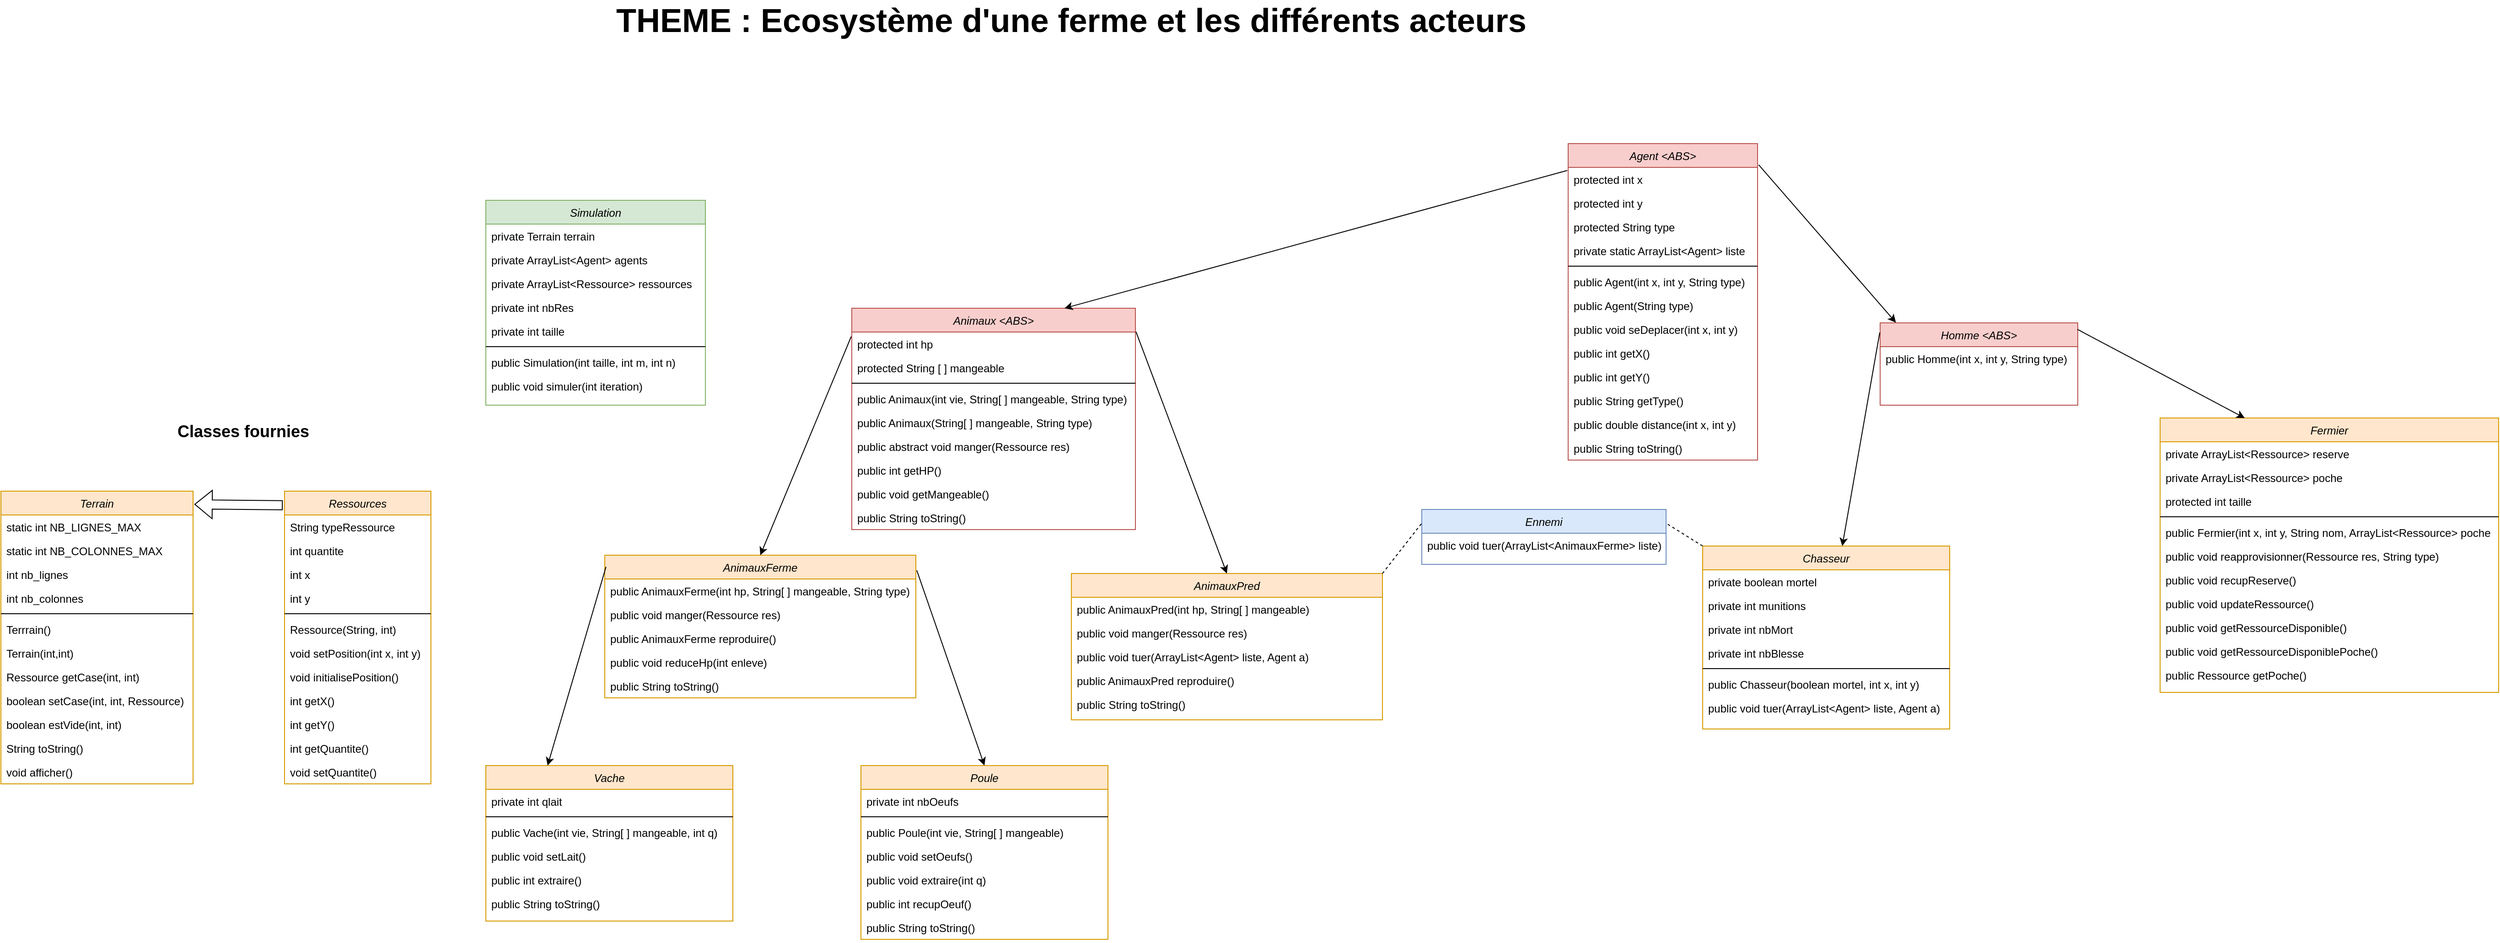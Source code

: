 <mxfile version="20.6.0" type="device"><diagram id="C5RBs43oDa-KdzZeNtuy" name="Page-1"><mxGraphModel dx="3552" dy="1443" grid="1" gridSize="10" guides="1" tooltips="1" connect="1" arrows="1" fold="1" page="1" pageScale="1" pageWidth="827" pageHeight="1169" math="0" shadow="0"><root><mxCell id="WIyWlLk6GJQsqaUBKTNV-0"/><mxCell id="WIyWlLk6GJQsqaUBKTNV-1" parent="WIyWlLk6GJQsqaUBKTNV-0"/><mxCell id="eMtjLZSOuIc6TP-jdK8l-0" value="&lt;b&gt;&lt;font style=&quot;font-size: 36px;&quot;&gt;THEME : Ecosystème d'une ferme et les différents acteurs&lt;/font&gt;&lt;/b&gt;" style="text;html=1;strokeColor=none;fillColor=none;align=center;verticalAlign=middle;whiteSpace=wrap;rounded=0;" parent="WIyWlLk6GJQsqaUBKTNV-1" vertex="1"><mxGeometry x="310" y="100" width="1020" height="30" as="geometry"/></mxCell><mxCell id="eMtjLZSOuIc6TP-jdK8l-4" value="Homme &lt;ABS&gt;" style="swimlane;fontStyle=2;align=center;verticalAlign=top;childLayout=stackLayout;horizontal=1;startSize=26;horizontalStack=0;resizeParent=1;resizeLast=0;collapsible=1;marginBottom=0;rounded=0;shadow=0;strokeWidth=1;fillColor=#f8cecc;strokeColor=#b85450;" parent="WIyWlLk6GJQsqaUBKTNV-1" vertex="1"><mxGeometry x="1704" y="446" width="216" height="90" as="geometry"><mxRectangle x="230" y="140" width="160" height="26" as="alternateBounds"/></mxGeometry></mxCell><mxCell id="eMtjLZSOuIc6TP-jdK8l-67" value="public Homme(int x, int y, String type)" style="text;align=left;verticalAlign=top;spacingLeft=4;spacingRight=4;overflow=hidden;rotatable=0;points=[[0,0.5],[1,0.5]];portConstraint=eastwest;" parent="eMtjLZSOuIc6TP-jdK8l-4" vertex="1"><mxGeometry y="26" width="216" height="26" as="geometry"/></mxCell><mxCell id="eMtjLZSOuIc6TP-jdK8l-7" value="Agent &lt;ABS&gt;" style="swimlane;fontStyle=2;align=center;verticalAlign=top;childLayout=stackLayout;horizontal=1;startSize=26;horizontalStack=0;resizeParent=1;resizeLast=0;collapsible=1;marginBottom=0;rounded=0;shadow=0;strokeWidth=1;fillColor=#f8cecc;strokeColor=#b85450;" parent="WIyWlLk6GJQsqaUBKTNV-1" vertex="1"><mxGeometry x="1363" y="250" width="207" height="346" as="geometry"><mxRectangle x="230" y="140" width="160" height="26" as="alternateBounds"/></mxGeometry></mxCell><mxCell id="eMtjLZSOuIc6TP-jdK8l-8" value="protected int x" style="text;align=left;verticalAlign=top;spacingLeft=4;spacingRight=4;overflow=hidden;rotatable=0;points=[[0,0.5],[1,0.5]];portConstraint=eastwest;rounded=0;shadow=0;html=0;" parent="eMtjLZSOuIc6TP-jdK8l-7" vertex="1"><mxGeometry y="26" width="207" height="26" as="geometry"/></mxCell><mxCell id="eMtjLZSOuIc6TP-jdK8l-9" value="protected int y" style="text;align=left;verticalAlign=top;spacingLeft=4;spacingRight=4;overflow=hidden;rotatable=0;points=[[0,0.5],[1,0.5]];portConstraint=eastwest;rounded=0;shadow=0;html=0;" parent="eMtjLZSOuIc6TP-jdK8l-7" vertex="1"><mxGeometry y="52" width="207" height="26" as="geometry"/></mxCell><mxCell id="eMtjLZSOuIc6TP-jdK8l-59" value="protected String type" style="text;align=left;verticalAlign=top;spacingLeft=4;spacingRight=4;overflow=hidden;rotatable=0;points=[[0,0.5],[1,0.5]];portConstraint=eastwest;rounded=0;shadow=0;html=0;" parent="eMtjLZSOuIc6TP-jdK8l-7" vertex="1"><mxGeometry y="78" width="207" height="26" as="geometry"/></mxCell><mxCell id="eMtjLZSOuIc6TP-jdK8l-60" value="private static ArrayList&lt;Agent&gt; liste" style="text;align=left;verticalAlign=top;spacingLeft=4;spacingRight=4;overflow=hidden;rotatable=0;points=[[0,0.5],[1,0.5]];portConstraint=eastwest;rounded=0;shadow=0;html=0;" parent="eMtjLZSOuIc6TP-jdK8l-7" vertex="1"><mxGeometry y="104" width="207" height="26" as="geometry"/></mxCell><mxCell id="eMtjLZSOuIc6TP-jdK8l-10" value="" style="line;html=1;strokeWidth=1;align=left;verticalAlign=middle;spacingTop=-1;spacingLeft=3;spacingRight=3;rotatable=0;labelPosition=right;points=[];portConstraint=eastwest;" parent="eMtjLZSOuIc6TP-jdK8l-7" vertex="1"><mxGeometry y="130" width="207" height="8" as="geometry"/></mxCell><mxCell id="eMtjLZSOuIc6TP-jdK8l-61" value="public Agent(int x, int y, String type)" style="text;align=left;verticalAlign=top;spacingLeft=4;spacingRight=4;overflow=hidden;rotatable=0;points=[[0,0.5],[1,0.5]];portConstraint=eastwest;" parent="eMtjLZSOuIc6TP-jdK8l-7" vertex="1"><mxGeometry y="138" width="207" height="26" as="geometry"/></mxCell><mxCell id="eMtjLZSOuIc6TP-jdK8l-62" value="public Agent(String type)" style="text;align=left;verticalAlign=top;spacingLeft=4;spacingRight=4;overflow=hidden;rotatable=0;points=[[0,0.5],[1,0.5]];portConstraint=eastwest;" parent="eMtjLZSOuIc6TP-jdK8l-7" vertex="1"><mxGeometry y="164" width="207" height="26" as="geometry"/></mxCell><mxCell id="eMtjLZSOuIc6TP-jdK8l-63" value="public void seDeplacer(int x, int y)" style="text;align=left;verticalAlign=top;spacingLeft=4;spacingRight=4;overflow=hidden;rotatable=0;points=[[0,0.5],[1,0.5]];portConstraint=eastwest;" parent="eMtjLZSOuIc6TP-jdK8l-7" vertex="1"><mxGeometry y="190" width="207" height="26" as="geometry"/></mxCell><mxCell id="eMtjLZSOuIc6TP-jdK8l-11" value="public int getX()" style="text;align=left;verticalAlign=top;spacingLeft=4;spacingRight=4;overflow=hidden;rotatable=0;points=[[0,0.5],[1,0.5]];portConstraint=eastwest;" parent="eMtjLZSOuIc6TP-jdK8l-7" vertex="1"><mxGeometry y="216" width="207" height="26" as="geometry"/></mxCell><mxCell id="eMtjLZSOuIc6TP-jdK8l-64" value="public int getY()" style="text;align=left;verticalAlign=top;spacingLeft=4;spacingRight=4;overflow=hidden;rotatable=0;points=[[0,0.5],[1,0.5]];portConstraint=eastwest;" parent="eMtjLZSOuIc6TP-jdK8l-7" vertex="1"><mxGeometry y="242" width="207" height="26" as="geometry"/></mxCell><mxCell id="eMtjLZSOuIc6TP-jdK8l-66" value="public String getType()" style="text;align=left;verticalAlign=top;spacingLeft=4;spacingRight=4;overflow=hidden;rotatable=0;points=[[0,0.5],[1,0.5]];portConstraint=eastwest;" parent="eMtjLZSOuIc6TP-jdK8l-7" vertex="1"><mxGeometry y="268" width="207" height="26" as="geometry"/></mxCell><mxCell id="eMtjLZSOuIc6TP-jdK8l-12" value="public double distance(int x, int y)" style="text;align=left;verticalAlign=top;spacingLeft=4;spacingRight=4;overflow=hidden;rotatable=0;points=[[0,0.5],[1,0.5]];portConstraint=eastwest;" parent="eMtjLZSOuIc6TP-jdK8l-7" vertex="1"><mxGeometry y="294" width="207" height="26" as="geometry"/></mxCell><mxCell id="eMtjLZSOuIc6TP-jdK8l-65" value="public String toString()" style="text;align=left;verticalAlign=top;spacingLeft=4;spacingRight=4;overflow=hidden;rotatable=0;points=[[0,0.5],[1,0.5]];portConstraint=eastwest;" parent="eMtjLZSOuIc6TP-jdK8l-7" vertex="1"><mxGeometry y="320" width="207" height="26" as="geometry"/></mxCell><mxCell id="eMtjLZSOuIc6TP-jdK8l-13" value="" style="endArrow=classic;html=1;rounded=0;entryX=0.08;entryY=-0.003;entryDx=0;entryDy=0;entryPerimeter=0;exitX=1.006;exitY=0.067;exitDx=0;exitDy=0;exitPerimeter=0;" parent="WIyWlLk6GJQsqaUBKTNV-1" source="eMtjLZSOuIc6TP-jdK8l-7" target="eMtjLZSOuIc6TP-jdK8l-4" edge="1"><mxGeometry width="50" height="50" relative="1" as="geometry"><mxPoint x="1104" y="673" as="sourcePoint"/><mxPoint x="1154" y="623" as="targetPoint"/></mxGeometry></mxCell><mxCell id="eMtjLZSOuIc6TP-jdK8l-14" value="Animaux &lt;ABS&gt;" style="swimlane;fontStyle=2;align=center;verticalAlign=top;childLayout=stackLayout;horizontal=1;startSize=26;horizontalStack=0;resizeParent=1;resizeLast=0;collapsible=1;marginBottom=0;rounded=0;shadow=0;strokeWidth=1;fillColor=#f8cecc;strokeColor=#b85450;" parent="WIyWlLk6GJQsqaUBKTNV-1" vertex="1"><mxGeometry x="580" y="430" width="310" height="242" as="geometry"><mxRectangle x="230" y="140" width="160" height="26" as="alternateBounds"/></mxGeometry></mxCell><mxCell id="eMtjLZSOuIc6TP-jdK8l-15" value="protected int hp" style="text;align=left;verticalAlign=top;spacingLeft=4;spacingRight=4;overflow=hidden;rotatable=0;points=[[0,0.5],[1,0.5]];portConstraint=eastwest;rounded=0;shadow=0;html=0;" parent="eMtjLZSOuIc6TP-jdK8l-14" vertex="1"><mxGeometry y="26" width="310" height="26" as="geometry"/></mxCell><mxCell id="eMtjLZSOuIc6TP-jdK8l-16" value="protected String [ ] mangeable" style="text;align=left;verticalAlign=top;spacingLeft=4;spacingRight=4;overflow=hidden;rotatable=0;points=[[0,0.5],[1,0.5]];portConstraint=eastwest;rounded=0;shadow=0;html=0;" parent="eMtjLZSOuIc6TP-jdK8l-14" vertex="1"><mxGeometry y="52" width="310" height="26" as="geometry"/></mxCell><mxCell id="eMtjLZSOuIc6TP-jdK8l-18" value="" style="line;html=1;strokeWidth=1;align=left;verticalAlign=middle;spacingTop=-1;spacingLeft=3;spacingRight=3;rotatable=0;labelPosition=right;points=[];portConstraint=eastwest;" parent="eMtjLZSOuIc6TP-jdK8l-14" vertex="1"><mxGeometry y="78" width="310" height="8" as="geometry"/></mxCell><mxCell id="eMtjLZSOuIc6TP-jdK8l-19" value="public Animaux(int vie, String[ ] mangeable, String type)" style="text;align=left;verticalAlign=top;spacingLeft=4;spacingRight=4;overflow=hidden;rotatable=0;points=[[0,0.5],[1,0.5]];portConstraint=eastwest;" parent="eMtjLZSOuIc6TP-jdK8l-14" vertex="1"><mxGeometry y="86" width="310" height="26" as="geometry"/></mxCell><mxCell id="eMtjLZSOuIc6TP-jdK8l-81" value="public Animaux(String[ ] mangeable, String type)" style="text;align=left;verticalAlign=top;spacingLeft=4;spacingRight=4;overflow=hidden;rotatable=0;points=[[0,0.5],[1,0.5]];portConstraint=eastwest;" parent="eMtjLZSOuIc6TP-jdK8l-14" vertex="1"><mxGeometry y="112" width="310" height="26" as="geometry"/></mxCell><mxCell id="eMtjLZSOuIc6TP-jdK8l-80" value="public abstract void manger(Ressource res)" style="text;align=left;verticalAlign=top;spacingLeft=4;spacingRight=4;overflow=hidden;rotatable=0;points=[[0,0.5],[1,0.5]];portConstraint=eastwest;" parent="eMtjLZSOuIc6TP-jdK8l-14" vertex="1"><mxGeometry y="138" width="310" height="26" as="geometry"/></mxCell><mxCell id="eMtjLZSOuIc6TP-jdK8l-83" value="public int getHP()" style="text;align=left;verticalAlign=top;spacingLeft=4;spacingRight=4;overflow=hidden;rotatable=0;points=[[0,0.5],[1,0.5]];portConstraint=eastwest;" parent="eMtjLZSOuIc6TP-jdK8l-14" vertex="1"><mxGeometry y="164" width="310" height="26" as="geometry"/></mxCell><mxCell id="eMtjLZSOuIc6TP-jdK8l-84" value="public void getMangeable()" style="text;align=left;verticalAlign=top;spacingLeft=4;spacingRight=4;overflow=hidden;rotatable=0;points=[[0,0.5],[1,0.5]];portConstraint=eastwest;" parent="eMtjLZSOuIc6TP-jdK8l-14" vertex="1"><mxGeometry y="190" width="310" height="26" as="geometry"/></mxCell><mxCell id="eMtjLZSOuIc6TP-jdK8l-82" value="public String toString()" style="text;align=left;verticalAlign=top;spacingLeft=4;spacingRight=4;overflow=hidden;rotatable=0;points=[[0,0.5],[1,0.5]];portConstraint=eastwest;" parent="eMtjLZSOuIc6TP-jdK8l-14" vertex="1"><mxGeometry y="216" width="310" height="26" as="geometry"/></mxCell><mxCell id="eMtjLZSOuIc6TP-jdK8l-20" value="" style="endArrow=classic;html=1;rounded=0;exitX=-0.005;exitY=0.085;exitDx=0;exitDy=0;exitPerimeter=0;entryX=0.75;entryY=0;entryDx=0;entryDy=0;" parent="WIyWlLk6GJQsqaUBKTNV-1" source="eMtjLZSOuIc6TP-jdK8l-7" target="eMtjLZSOuIc6TP-jdK8l-14" edge="1"><mxGeometry width="50" height="50" relative="1" as="geometry"><mxPoint x="1224" y="379.008" as="sourcePoint"/><mxPoint x="1299.815" y="483" as="targetPoint"/></mxGeometry></mxCell><mxCell id="eMtjLZSOuIc6TP-jdK8l-21" value="AnimauxPred" style="swimlane;fontStyle=2;align=center;verticalAlign=top;childLayout=stackLayout;horizontal=1;startSize=26;horizontalStack=0;resizeParent=1;resizeLast=0;collapsible=1;marginBottom=0;rounded=0;shadow=0;strokeWidth=1;fillColor=#ffe6cc;strokeColor=#d79b00;" parent="WIyWlLk6GJQsqaUBKTNV-1" vertex="1"><mxGeometry x="820" y="720" width="340" height="160" as="geometry"><mxRectangle x="230" y="140" width="160" height="26" as="alternateBounds"/></mxGeometry></mxCell><mxCell id="eMtjLZSOuIc6TP-jdK8l-89" value="public AnimauxPred(int hp, String[ ] mangeable)" style="text;align=left;verticalAlign=top;spacingLeft=4;spacingRight=4;overflow=hidden;rotatable=0;points=[[0,0.5],[1,0.5]];portConstraint=eastwest;" parent="eMtjLZSOuIc6TP-jdK8l-21" vertex="1"><mxGeometry y="26" width="340" height="26" as="geometry"/></mxCell><mxCell id="eMtjLZSOuIc6TP-jdK8l-90" value="public void manger(Ressource res)" style="text;align=left;verticalAlign=top;spacingLeft=4;spacingRight=4;overflow=hidden;rotatable=0;points=[[0,0.5],[1,0.5]];portConstraint=eastwest;" parent="eMtjLZSOuIc6TP-jdK8l-21" vertex="1"><mxGeometry y="52" width="340" height="26" as="geometry"/></mxCell><mxCell id="eMtjLZSOuIc6TP-jdK8l-94" value="public void tuer(ArrayList&lt;Agent&gt; liste, Agent a)" style="text;align=left;verticalAlign=top;spacingLeft=4;spacingRight=4;overflow=hidden;rotatable=0;points=[[0,0.5],[1,0.5]];portConstraint=eastwest;" parent="eMtjLZSOuIc6TP-jdK8l-21" vertex="1"><mxGeometry y="78" width="340" height="26" as="geometry"/></mxCell><mxCell id="eMtjLZSOuIc6TP-jdK8l-91" value="public AnimauxPred reproduire()" style="text;align=left;verticalAlign=top;spacingLeft=4;spacingRight=4;overflow=hidden;rotatable=0;points=[[0,0.5],[1,0.5]];portConstraint=eastwest;" parent="eMtjLZSOuIc6TP-jdK8l-21" vertex="1"><mxGeometry y="104" width="340" height="26" as="geometry"/></mxCell><mxCell id="eMtjLZSOuIc6TP-jdK8l-93" value="public String toString()" style="text;align=left;verticalAlign=top;spacingLeft=4;spacingRight=4;overflow=hidden;rotatable=0;points=[[0,0.5],[1,0.5]];portConstraint=eastwest;" parent="eMtjLZSOuIc6TP-jdK8l-21" vertex="1"><mxGeometry y="130" width="340" height="26" as="geometry"/></mxCell><mxCell id="eMtjLZSOuIc6TP-jdK8l-27" value="AnimauxFerme" style="swimlane;fontStyle=2;align=center;verticalAlign=top;childLayout=stackLayout;horizontal=1;startSize=26;horizontalStack=0;resizeParent=1;resizeLast=0;collapsible=1;marginBottom=0;rounded=0;shadow=0;strokeWidth=1;fillColor=#ffe6cc;strokeColor=#d79b00;" parent="WIyWlLk6GJQsqaUBKTNV-1" vertex="1"><mxGeometry x="310" y="700" width="340" height="156" as="geometry"><mxRectangle x="230" y="140" width="160" height="26" as="alternateBounds"/></mxGeometry></mxCell><mxCell id="eMtjLZSOuIc6TP-jdK8l-32" value="public AnimauxFerme(int hp, String[ ] mangeable, String type)" style="text;align=left;verticalAlign=top;spacingLeft=4;spacingRight=4;overflow=hidden;rotatable=0;points=[[0,0.5],[1,0.5]];portConstraint=eastwest;" parent="eMtjLZSOuIc6TP-jdK8l-27" vertex="1"><mxGeometry y="26" width="340" height="26" as="geometry"/></mxCell><mxCell id="eMtjLZSOuIc6TP-jdK8l-85" value="public void manger(Ressource res)" style="text;align=left;verticalAlign=top;spacingLeft=4;spacingRight=4;overflow=hidden;rotatable=0;points=[[0,0.5],[1,0.5]];portConstraint=eastwest;" parent="eMtjLZSOuIc6TP-jdK8l-27" vertex="1"><mxGeometry y="52" width="340" height="26" as="geometry"/></mxCell><mxCell id="eMtjLZSOuIc6TP-jdK8l-86" value="public AnimauxFerme reproduire()" style="text;align=left;verticalAlign=top;spacingLeft=4;spacingRight=4;overflow=hidden;rotatable=0;points=[[0,0.5],[1,0.5]];portConstraint=eastwest;" parent="eMtjLZSOuIc6TP-jdK8l-27" vertex="1"><mxGeometry y="78" width="340" height="26" as="geometry"/></mxCell><mxCell id="eMtjLZSOuIc6TP-jdK8l-87" value="public void reduceHp(int enleve)" style="text;align=left;verticalAlign=top;spacingLeft=4;spacingRight=4;overflow=hidden;rotatable=0;points=[[0,0.5],[1,0.5]];portConstraint=eastwest;" parent="eMtjLZSOuIc6TP-jdK8l-27" vertex="1"><mxGeometry y="104" width="340" height="26" as="geometry"/></mxCell><mxCell id="eMtjLZSOuIc6TP-jdK8l-88" value="public String toString()" style="text;align=left;verticalAlign=top;spacingLeft=4;spacingRight=4;overflow=hidden;rotatable=0;points=[[0,0.5],[1,0.5]];portConstraint=eastwest;" parent="eMtjLZSOuIc6TP-jdK8l-27" vertex="1"><mxGeometry y="130" width="340" height="26" as="geometry"/></mxCell><mxCell id="eMtjLZSOuIc6TP-jdK8l-33" value="" style="endArrow=classic;html=1;rounded=0;exitX=-0.002;exitY=0.128;exitDx=0;exitDy=0;exitPerimeter=0;entryX=0.5;entryY=0;entryDx=0;entryDy=0;" parent="WIyWlLk6GJQsqaUBKTNV-1" source="eMtjLZSOuIc6TP-jdK8l-14" target="eMtjLZSOuIc6TP-jdK8l-27" edge="1"><mxGeometry width="50" height="50" relative="1" as="geometry"><mxPoint x="1064.0" y="535.998" as="sourcePoint"/><mxPoint x="931.92" y="642.99" as="targetPoint"/></mxGeometry></mxCell><mxCell id="eMtjLZSOuIc6TP-jdK8l-34" value="" style="endArrow=classic;html=1;rounded=0;exitX=1.002;exitY=0.106;exitDx=0;exitDy=0;exitPerimeter=0;entryX=0.5;entryY=0;entryDx=0;entryDy=0;" parent="WIyWlLk6GJQsqaUBKTNV-1" source="eMtjLZSOuIc6TP-jdK8l-14" target="eMtjLZSOuIc6TP-jdK8l-21" edge="1"><mxGeometry width="50" height="50" relative="1" as="geometry"><mxPoint x="1343.0" y="491.004" as="sourcePoint"/><mxPoint x="1273.32" y="683.34" as="targetPoint"/></mxGeometry></mxCell><mxCell id="eMtjLZSOuIc6TP-jdK8l-35" value="Ennemi" style="swimlane;fontStyle=2;align=center;verticalAlign=top;childLayout=stackLayout;horizontal=1;startSize=26;horizontalStack=0;resizeParent=1;resizeLast=0;collapsible=1;marginBottom=0;rounded=0;shadow=0;strokeWidth=1;fillColor=#dae8fc;strokeColor=#6c8ebf;" parent="WIyWlLk6GJQsqaUBKTNV-1" vertex="1"><mxGeometry x="1203" y="650" width="267" height="60" as="geometry"><mxRectangle x="230" y="140" width="160" height="26" as="alternateBounds"/></mxGeometry></mxCell><mxCell id="eMtjLZSOuIc6TP-jdK8l-36" value="public void tuer(ArrayList&lt;AnimauxFerme&gt; liste)" style="text;align=left;verticalAlign=top;spacingLeft=4;spacingRight=4;overflow=hidden;rotatable=0;points=[[0,0.5],[1,0.5]];portConstraint=eastwest;" parent="eMtjLZSOuIc6TP-jdK8l-35" vertex="1"><mxGeometry y="26" width="267" height="26" as="geometry"/></mxCell><mxCell id="eMtjLZSOuIc6TP-jdK8l-37" value="" style="endArrow=none;dashed=1;html=1;rounded=0;entryX=0;entryY=0.25;entryDx=0;entryDy=0;exitX=1;exitY=0;exitDx=0;exitDy=0;" parent="WIyWlLk6GJQsqaUBKTNV-1" source="eMtjLZSOuIc6TP-jdK8l-21" target="eMtjLZSOuIc6TP-jdK8l-35" edge="1"><mxGeometry width="50" height="50" relative="1" as="geometry"><mxPoint x="1264" y="246" as="sourcePoint"/><mxPoint x="1314" y="196" as="targetPoint"/></mxGeometry></mxCell><mxCell id="eMtjLZSOuIc6TP-jdK8l-38" value="Chasseur" style="swimlane;fontStyle=2;align=center;verticalAlign=top;childLayout=stackLayout;horizontal=1;startSize=26;horizontalStack=0;resizeParent=1;resizeLast=0;collapsible=1;marginBottom=0;rounded=0;shadow=0;strokeWidth=1;fillColor=#ffe6cc;strokeColor=#d79b00;" parent="WIyWlLk6GJQsqaUBKTNV-1" vertex="1"><mxGeometry x="1510" y="690" width="270" height="200" as="geometry"><mxRectangle x="230" y="140" width="160" height="26" as="alternateBounds"/></mxGeometry></mxCell><mxCell id="eMtjLZSOuIc6TP-jdK8l-39" value="private boolean mortel" style="text;align=left;verticalAlign=top;spacingLeft=4;spacingRight=4;overflow=hidden;rotatable=0;points=[[0,0.5],[1,0.5]];portConstraint=eastwest;rounded=0;shadow=0;html=0;" parent="eMtjLZSOuIc6TP-jdK8l-38" vertex="1"><mxGeometry y="26" width="270" height="26" as="geometry"/></mxCell><mxCell id="eMtjLZSOuIc6TP-jdK8l-40" value="private int munitions" style="text;align=left;verticalAlign=top;spacingLeft=4;spacingRight=4;overflow=hidden;rotatable=0;points=[[0,0.5],[1,0.5]];portConstraint=eastwest;rounded=0;shadow=0;html=0;" parent="eMtjLZSOuIc6TP-jdK8l-38" vertex="1"><mxGeometry y="52" width="270" height="26" as="geometry"/></mxCell><mxCell id="eMtjLZSOuIc6TP-jdK8l-76" value="private int nbMort" style="text;align=left;verticalAlign=top;spacingLeft=4;spacingRight=4;overflow=hidden;rotatable=0;points=[[0,0.5],[1,0.5]];portConstraint=eastwest;rounded=0;shadow=0;html=0;" parent="eMtjLZSOuIc6TP-jdK8l-38" vertex="1"><mxGeometry y="78" width="270" height="26" as="geometry"/></mxCell><mxCell id="eMtjLZSOuIc6TP-jdK8l-77" value="private int nbBlesse" style="text;align=left;verticalAlign=top;spacingLeft=4;spacingRight=4;overflow=hidden;rotatable=0;points=[[0,0.5],[1,0.5]];portConstraint=eastwest;rounded=0;shadow=0;html=0;" parent="eMtjLZSOuIc6TP-jdK8l-38" vertex="1"><mxGeometry y="104" width="270" height="26" as="geometry"/></mxCell><mxCell id="eMtjLZSOuIc6TP-jdK8l-41" value="" style="line;html=1;strokeWidth=1;align=left;verticalAlign=middle;spacingTop=-1;spacingLeft=3;spacingRight=3;rotatable=0;labelPosition=right;points=[];portConstraint=eastwest;" parent="eMtjLZSOuIc6TP-jdK8l-38" vertex="1"><mxGeometry y="130" width="270" height="8" as="geometry"/></mxCell><mxCell id="eMtjLZSOuIc6TP-jdK8l-42" value="public Chasseur(boolean mortel, int x, int y)" style="text;align=left;verticalAlign=top;spacingLeft=4;spacingRight=4;overflow=hidden;rotatable=0;points=[[0,0.5],[1,0.5]];portConstraint=eastwest;" parent="eMtjLZSOuIc6TP-jdK8l-38" vertex="1"><mxGeometry y="138" width="270" height="26" as="geometry"/></mxCell><mxCell id="eMtjLZSOuIc6TP-jdK8l-79" value="public void tuer(ArrayList&lt;Agent&gt; liste, Agent a)" style="text;align=left;verticalAlign=top;spacingLeft=4;spacingRight=4;overflow=hidden;rotatable=0;points=[[0,0.5],[1,0.5]];portConstraint=eastwest;" parent="eMtjLZSOuIc6TP-jdK8l-38" vertex="1"><mxGeometry y="164" width="270" height="26" as="geometry"/></mxCell><mxCell id="eMtjLZSOuIc6TP-jdK8l-44" value="Fermier" style="swimlane;fontStyle=2;align=center;verticalAlign=top;childLayout=stackLayout;horizontal=1;startSize=26;horizontalStack=0;resizeParent=1;resizeLast=0;collapsible=1;marginBottom=0;rounded=0;shadow=0;strokeWidth=1;fillColor=#ffe6cc;strokeColor=#d79b00;" parent="WIyWlLk6GJQsqaUBKTNV-1" vertex="1"><mxGeometry x="2010" y="550" width="370" height="300" as="geometry"><mxRectangle x="230" y="140" width="160" height="26" as="alternateBounds"/></mxGeometry></mxCell><mxCell id="eMtjLZSOuIc6TP-jdK8l-45" value="private ArrayList&lt;Ressource&gt; reserve" style="text;align=left;verticalAlign=top;spacingLeft=4;spacingRight=4;overflow=hidden;rotatable=0;points=[[0,0.5],[1,0.5]];portConstraint=eastwest;rounded=0;shadow=0;html=0;" parent="eMtjLZSOuIc6TP-jdK8l-44" vertex="1"><mxGeometry y="26" width="370" height="26" as="geometry"/></mxCell><mxCell id="eMtjLZSOuIc6TP-jdK8l-46" value="private ArrayList&lt;Ressource&gt; poche" style="text;align=left;verticalAlign=top;spacingLeft=4;spacingRight=4;overflow=hidden;rotatable=0;points=[[0,0.5],[1,0.5]];portConstraint=eastwest;rounded=0;shadow=0;html=0;" parent="eMtjLZSOuIc6TP-jdK8l-44" vertex="1"><mxGeometry y="52" width="370" height="26" as="geometry"/></mxCell><mxCell id="eMtjLZSOuIc6TP-jdK8l-68" value="protected int taille" style="text;align=left;verticalAlign=top;spacingLeft=4;spacingRight=4;overflow=hidden;rotatable=0;points=[[0,0.5],[1,0.5]];portConstraint=eastwest;rounded=0;shadow=0;html=0;" parent="eMtjLZSOuIc6TP-jdK8l-44" vertex="1"><mxGeometry y="78" width="370" height="26" as="geometry"/></mxCell><mxCell id="eMtjLZSOuIc6TP-jdK8l-47" value="" style="line;html=1;strokeWidth=1;align=left;verticalAlign=middle;spacingTop=-1;spacingLeft=3;spacingRight=3;rotatable=0;labelPosition=right;points=[];portConstraint=eastwest;" parent="eMtjLZSOuIc6TP-jdK8l-44" vertex="1"><mxGeometry y="104" width="370" height="8" as="geometry"/></mxCell><mxCell id="eMtjLZSOuIc6TP-jdK8l-69" value="public Fermier(int x, int y, String nom, ArrayList&lt;Ressource&gt; poche" style="text;align=left;verticalAlign=top;spacingLeft=4;spacingRight=4;overflow=hidden;rotatable=0;points=[[0,0.5],[1,0.5]];portConstraint=eastwest;" parent="eMtjLZSOuIc6TP-jdK8l-44" vertex="1"><mxGeometry y="112" width="370" height="26" as="geometry"/></mxCell><mxCell id="eMtjLZSOuIc6TP-jdK8l-70" value="public void reapprovisionner(Ressource res, String type)" style="text;align=left;verticalAlign=top;spacingLeft=4;spacingRight=4;overflow=hidden;rotatable=0;points=[[0,0.5],[1,0.5]];portConstraint=eastwest;" parent="eMtjLZSOuIc6TP-jdK8l-44" vertex="1"><mxGeometry y="138" width="370" height="26" as="geometry"/></mxCell><mxCell id="eMtjLZSOuIc6TP-jdK8l-71" value="public void recupReserve()" style="text;align=left;verticalAlign=top;spacingLeft=4;spacingRight=4;overflow=hidden;rotatable=0;points=[[0,0.5],[1,0.5]];portConstraint=eastwest;" parent="eMtjLZSOuIc6TP-jdK8l-44" vertex="1"><mxGeometry y="164" width="370" height="26" as="geometry"/></mxCell><mxCell id="eMtjLZSOuIc6TP-jdK8l-72" value="public void updateRessource()" style="text;align=left;verticalAlign=top;spacingLeft=4;spacingRight=4;overflow=hidden;rotatable=0;points=[[0,0.5],[1,0.5]];portConstraint=eastwest;" parent="eMtjLZSOuIc6TP-jdK8l-44" vertex="1"><mxGeometry y="190" width="370" height="26" as="geometry"/></mxCell><mxCell id="eMtjLZSOuIc6TP-jdK8l-73" value="public void getRessourceDisponible()" style="text;align=left;verticalAlign=top;spacingLeft=4;spacingRight=4;overflow=hidden;rotatable=0;points=[[0,0.5],[1,0.5]];portConstraint=eastwest;" parent="eMtjLZSOuIc6TP-jdK8l-44" vertex="1"><mxGeometry y="216" width="370" height="26" as="geometry"/></mxCell><mxCell id="eMtjLZSOuIc6TP-jdK8l-74" value="public void getRessourceDisponiblePoche()" style="text;align=left;verticalAlign=top;spacingLeft=4;spacingRight=4;overflow=hidden;rotatable=0;points=[[0,0.5],[1,0.5]];portConstraint=eastwest;" parent="eMtjLZSOuIc6TP-jdK8l-44" vertex="1"><mxGeometry y="242" width="370" height="26" as="geometry"/></mxCell><mxCell id="eMtjLZSOuIc6TP-jdK8l-75" value="public Ressource getPoche()" style="text;align=left;verticalAlign=top;spacingLeft=4;spacingRight=4;overflow=hidden;rotatable=0;points=[[0,0.5],[1,0.5]];portConstraint=eastwest;" parent="eMtjLZSOuIc6TP-jdK8l-44" vertex="1"><mxGeometry y="268" width="370" height="26" as="geometry"/></mxCell><mxCell id="eMtjLZSOuIc6TP-jdK8l-49" value="" style="endArrow=none;dashed=1;html=1;rounded=0;entryX=1;entryY=0.25;entryDx=0;entryDy=0;exitX=0;exitY=0;exitDx=0;exitDy=0;" parent="WIyWlLk6GJQsqaUBKTNV-1" source="eMtjLZSOuIc6TP-jdK8l-38" target="eMtjLZSOuIc6TP-jdK8l-35" edge="1"><mxGeometry width="50" height="50" relative="1" as="geometry"><mxPoint x="1384" y="696" as="sourcePoint"/><mxPoint x="1424" y="646" as="targetPoint"/></mxGeometry></mxCell><mxCell id="eMtjLZSOuIc6TP-jdK8l-50" value="" style="endArrow=classic;html=1;rounded=0;exitX=0.998;exitY=0.079;exitDx=0;exitDy=0;exitPerimeter=0;entryX=0.25;entryY=0;entryDx=0;entryDy=0;" parent="WIyWlLk6GJQsqaUBKTNV-1" source="eMtjLZSOuIc6TP-jdK8l-4" target="eMtjLZSOuIc6TP-jdK8l-44" edge="1"><mxGeometry width="50" height="50" relative="1" as="geometry"><mxPoint x="1864" y="506.038" as="sourcePoint"/><mxPoint x="2155" y="640" as="targetPoint"/></mxGeometry></mxCell><mxCell id="eMtjLZSOuIc6TP-jdK8l-51" value="" style="endArrow=classic;html=1;rounded=0;exitX=-0.002;exitY=0.117;exitDx=0;exitDy=0;exitPerimeter=0;" parent="WIyWlLk6GJQsqaUBKTNV-1" source="eMtjLZSOuIc6TP-jdK8l-4" target="eMtjLZSOuIc6TP-jdK8l-38" edge="1"><mxGeometry width="50" height="50" relative="1" as="geometry"><mxPoint x="1584.0" y="453.902" as="sourcePoint"/><mxPoint x="1681.6" y="636.1" as="targetPoint"/></mxGeometry></mxCell><mxCell id="eMtjLZSOuIc6TP-jdK8l-95" value="Simulation" style="swimlane;fontStyle=2;align=center;verticalAlign=top;childLayout=stackLayout;horizontal=1;startSize=26;horizontalStack=0;resizeParent=1;resizeLast=0;collapsible=1;marginBottom=0;rounded=0;shadow=0;strokeWidth=1;fillColor=#d5e8d4;strokeColor=#82b366;" parent="WIyWlLk6GJQsqaUBKTNV-1" vertex="1"><mxGeometry x="180" y="312" width="240" height="224" as="geometry"><mxRectangle x="230" y="140" width="160" height="26" as="alternateBounds"/></mxGeometry></mxCell><mxCell id="eMtjLZSOuIc6TP-jdK8l-96" value="private Terrain terrain" style="text;align=left;verticalAlign=top;spacingLeft=4;spacingRight=4;overflow=hidden;rotatable=0;points=[[0,0.5],[1,0.5]];portConstraint=eastwest;rounded=0;shadow=0;html=0;" parent="eMtjLZSOuIc6TP-jdK8l-95" vertex="1"><mxGeometry y="26" width="240" height="26" as="geometry"/></mxCell><mxCell id="eMtjLZSOuIc6TP-jdK8l-97" value="private ArrayList&lt;Agent&gt; agents" style="text;align=left;verticalAlign=top;spacingLeft=4;spacingRight=4;overflow=hidden;rotatable=0;points=[[0,0.5],[1,0.5]];portConstraint=eastwest;rounded=0;shadow=0;html=0;" parent="eMtjLZSOuIc6TP-jdK8l-95" vertex="1"><mxGeometry y="52" width="240" height="26" as="geometry"/></mxCell><mxCell id="eMtjLZSOuIc6TP-jdK8l-105" value="private ArrayList&lt;Ressource&gt; ressources" style="text;align=left;verticalAlign=top;spacingLeft=4;spacingRight=4;overflow=hidden;rotatable=0;points=[[0,0.5],[1,0.5]];portConstraint=eastwest;rounded=0;shadow=0;html=0;" parent="eMtjLZSOuIc6TP-jdK8l-95" vertex="1"><mxGeometry y="78" width="240" height="26" as="geometry"/></mxCell><mxCell id="eMtjLZSOuIc6TP-jdK8l-106" value="private int nbRes" style="text;align=left;verticalAlign=top;spacingLeft=4;spacingRight=4;overflow=hidden;rotatable=0;points=[[0,0.5],[1,0.5]];portConstraint=eastwest;rounded=0;shadow=0;html=0;" parent="eMtjLZSOuIc6TP-jdK8l-95" vertex="1"><mxGeometry y="104" width="240" height="26" as="geometry"/></mxCell><mxCell id="eMtjLZSOuIc6TP-jdK8l-107" value="private int taille" style="text;align=left;verticalAlign=top;spacingLeft=4;spacingRight=4;overflow=hidden;rotatable=0;points=[[0,0.5],[1,0.5]];portConstraint=eastwest;rounded=0;shadow=0;html=0;" parent="eMtjLZSOuIc6TP-jdK8l-95" vertex="1"><mxGeometry y="130" width="240" height="26" as="geometry"/></mxCell><mxCell id="eMtjLZSOuIc6TP-jdK8l-98" value="" style="line;html=1;strokeWidth=1;align=left;verticalAlign=middle;spacingTop=-1;spacingLeft=3;spacingRight=3;rotatable=0;labelPosition=right;points=[];portConstraint=eastwest;" parent="eMtjLZSOuIc6TP-jdK8l-95" vertex="1"><mxGeometry y="156" width="240" height="8" as="geometry"/></mxCell><mxCell id="eMtjLZSOuIc6TP-jdK8l-99" value="public Simulation(int taille, int m, int n)" style="text;align=left;verticalAlign=top;spacingLeft=4;spacingRight=4;overflow=hidden;rotatable=0;points=[[0,0.5],[1,0.5]];portConstraint=eastwest;" parent="eMtjLZSOuIc6TP-jdK8l-95" vertex="1"><mxGeometry y="164" width="240" height="26" as="geometry"/></mxCell><mxCell id="eMtjLZSOuIc6TP-jdK8l-104" value="public void simuler(int iteration)" style="text;align=left;verticalAlign=top;spacingLeft=4;spacingRight=4;overflow=hidden;rotatable=0;points=[[0,0.5],[1,0.5]];portConstraint=eastwest;" parent="eMtjLZSOuIc6TP-jdK8l-95" vertex="1"><mxGeometry y="190" width="240" height="26" as="geometry"/></mxCell><mxCell id="eMtjLZSOuIc6TP-jdK8l-108" value="Terrain" style="swimlane;fontStyle=2;align=center;verticalAlign=top;childLayout=stackLayout;horizontal=1;startSize=26;horizontalStack=0;resizeParent=1;resizeLast=0;collapsible=1;marginBottom=0;rounded=0;shadow=0;strokeWidth=1;fillColor=#ffe6cc;strokeColor=#d79b00;" parent="WIyWlLk6GJQsqaUBKTNV-1" vertex="1"><mxGeometry x="-350" y="630" width="210" height="320" as="geometry"><mxRectangle x="230" y="140" width="160" height="26" as="alternateBounds"/></mxGeometry></mxCell><mxCell id="eMtjLZSOuIc6TP-jdK8l-109" value="static int NB_LIGNES_MAX" style="text;align=left;verticalAlign=top;spacingLeft=4;spacingRight=4;overflow=hidden;rotatable=0;points=[[0,0.5],[1,0.5]];portConstraint=eastwest;rounded=0;shadow=0;html=0;" parent="eMtjLZSOuIc6TP-jdK8l-108" vertex="1"><mxGeometry y="26" width="210" height="26" as="geometry"/></mxCell><mxCell id="eMtjLZSOuIc6TP-jdK8l-110" value="static int NB_COLONNES_MAX" style="text;align=left;verticalAlign=top;spacingLeft=4;spacingRight=4;overflow=hidden;rotatable=0;points=[[0,0.5],[1,0.5]];portConstraint=eastwest;rounded=0;shadow=0;html=0;" parent="eMtjLZSOuIc6TP-jdK8l-108" vertex="1"><mxGeometry y="52" width="210" height="26" as="geometry"/></mxCell><mxCell id="eMtjLZSOuIc6TP-jdK8l-111" value="int nb_lignes" style="text;align=left;verticalAlign=top;spacingLeft=4;spacingRight=4;overflow=hidden;rotatable=0;points=[[0,0.5],[1,0.5]];portConstraint=eastwest;rounded=0;shadow=0;html=0;" parent="eMtjLZSOuIc6TP-jdK8l-108" vertex="1"><mxGeometry y="78" width="210" height="26" as="geometry"/></mxCell><mxCell id="eMtjLZSOuIc6TP-jdK8l-112" value="int nb_colonnes" style="text;align=left;verticalAlign=top;spacingLeft=4;spacingRight=4;overflow=hidden;rotatable=0;points=[[0,0.5],[1,0.5]];portConstraint=eastwest;rounded=0;shadow=0;html=0;" parent="eMtjLZSOuIc6TP-jdK8l-108" vertex="1"><mxGeometry y="104" width="210" height="26" as="geometry"/></mxCell><mxCell id="eMtjLZSOuIc6TP-jdK8l-113" value="" style="line;html=1;strokeWidth=1;align=left;verticalAlign=middle;spacingTop=-1;spacingLeft=3;spacingRight=3;rotatable=0;labelPosition=right;points=[];portConstraint=eastwest;" parent="eMtjLZSOuIc6TP-jdK8l-108" vertex="1"><mxGeometry y="130" width="210" height="8" as="geometry"/></mxCell><mxCell id="eMtjLZSOuIc6TP-jdK8l-114" value="Terrrain()" style="text;align=left;verticalAlign=top;spacingLeft=4;spacingRight=4;overflow=hidden;rotatable=0;points=[[0,0.5],[1,0.5]];portConstraint=eastwest;" parent="eMtjLZSOuIc6TP-jdK8l-108" vertex="1"><mxGeometry y="138" width="210" height="26" as="geometry"/></mxCell><mxCell id="eMtjLZSOuIc6TP-jdK8l-115" value="Terrain(int,int)" style="text;align=left;verticalAlign=top;spacingLeft=4;spacingRight=4;overflow=hidden;rotatable=0;points=[[0,0.5],[1,0.5]];portConstraint=eastwest;" parent="eMtjLZSOuIc6TP-jdK8l-108" vertex="1"><mxGeometry y="164" width="210" height="26" as="geometry"/></mxCell><mxCell id="eMtjLZSOuIc6TP-jdK8l-116" value="Ressource getCase(int, int)" style="text;align=left;verticalAlign=top;spacingLeft=4;spacingRight=4;overflow=hidden;rotatable=0;points=[[0,0.5],[1,0.5]];portConstraint=eastwest;" parent="eMtjLZSOuIc6TP-jdK8l-108" vertex="1"><mxGeometry y="190" width="210" height="26" as="geometry"/></mxCell><mxCell id="eMtjLZSOuIc6TP-jdK8l-117" value="boolean setCase(int, int, Ressource)" style="text;align=left;verticalAlign=top;spacingLeft=4;spacingRight=4;overflow=hidden;rotatable=0;points=[[0,0.5],[1,0.5]];portConstraint=eastwest;" parent="eMtjLZSOuIc6TP-jdK8l-108" vertex="1"><mxGeometry y="216" width="210" height="26" as="geometry"/></mxCell><mxCell id="eMtjLZSOuIc6TP-jdK8l-118" value="boolean estVide(int, int)" style="text;align=left;verticalAlign=top;spacingLeft=4;spacingRight=4;overflow=hidden;rotatable=0;points=[[0,0.5],[1,0.5]];portConstraint=eastwest;" parent="eMtjLZSOuIc6TP-jdK8l-108" vertex="1"><mxGeometry y="242" width="210" height="26" as="geometry"/></mxCell><mxCell id="eMtjLZSOuIc6TP-jdK8l-119" value="String toString()" style="text;align=left;verticalAlign=top;spacingLeft=4;spacingRight=4;overflow=hidden;rotatable=0;points=[[0,0.5],[1,0.5]];portConstraint=eastwest;" parent="eMtjLZSOuIc6TP-jdK8l-108" vertex="1"><mxGeometry y="268" width="210" height="26" as="geometry"/></mxCell><mxCell id="eMtjLZSOuIc6TP-jdK8l-120" value="void afficher()" style="text;align=left;verticalAlign=top;spacingLeft=4;spacingRight=4;overflow=hidden;rotatable=0;points=[[0,0.5],[1,0.5]];portConstraint=eastwest;" parent="eMtjLZSOuIc6TP-jdK8l-108" vertex="1"><mxGeometry y="294" width="210" height="26" as="geometry"/></mxCell><mxCell id="eMtjLZSOuIc6TP-jdK8l-121" value="&lt;b&gt;Classes fournies&lt;/b&gt;" style="text;html=1;strokeColor=none;fillColor=none;align=center;verticalAlign=middle;whiteSpace=wrap;rounded=0;fontSize=18;" parent="WIyWlLk6GJQsqaUBKTNV-1" vertex="1"><mxGeometry x="-180" y="550" width="190" height="30" as="geometry"/></mxCell><mxCell id="eMtjLZSOuIc6TP-jdK8l-122" value="Ressources" style="swimlane;fontStyle=2;align=center;verticalAlign=top;childLayout=stackLayout;horizontal=1;startSize=26;horizontalStack=0;resizeParent=1;resizeLast=0;collapsible=1;marginBottom=0;rounded=0;shadow=0;strokeWidth=1;fillColor=#ffe6cc;strokeColor=#d79b00;" parent="WIyWlLk6GJQsqaUBKTNV-1" vertex="1"><mxGeometry x="-40" y="630" width="160" height="320" as="geometry"><mxRectangle x="230" y="140" width="160" height="26" as="alternateBounds"/></mxGeometry></mxCell><mxCell id="eMtjLZSOuIc6TP-jdK8l-123" value="String typeRessource" style="text;align=left;verticalAlign=top;spacingLeft=4;spacingRight=4;overflow=hidden;rotatable=0;points=[[0,0.5],[1,0.5]];portConstraint=eastwest;" parent="eMtjLZSOuIc6TP-jdK8l-122" vertex="1"><mxGeometry y="26" width="160" height="26" as="geometry"/></mxCell><mxCell id="eMtjLZSOuIc6TP-jdK8l-124" value="int quantite" style="text;align=left;verticalAlign=top;spacingLeft=4;spacingRight=4;overflow=hidden;rotatable=0;points=[[0,0.5],[1,0.5]];portConstraint=eastwest;" parent="eMtjLZSOuIc6TP-jdK8l-122" vertex="1"><mxGeometry y="52" width="160" height="26" as="geometry"/></mxCell><mxCell id="eMtjLZSOuIc6TP-jdK8l-125" value="int x" style="text;align=left;verticalAlign=top;spacingLeft=4;spacingRight=4;overflow=hidden;rotatable=0;points=[[0,0.5],[1,0.5]];portConstraint=eastwest;rounded=0;shadow=0;html=0;" parent="eMtjLZSOuIc6TP-jdK8l-122" vertex="1"><mxGeometry y="78" width="160" height="26" as="geometry"/></mxCell><mxCell id="eMtjLZSOuIc6TP-jdK8l-126" value="int y" style="text;align=left;verticalAlign=top;spacingLeft=4;spacingRight=4;overflow=hidden;rotatable=0;points=[[0,0.5],[1,0.5]];portConstraint=eastwest;rounded=0;shadow=0;html=0;" parent="eMtjLZSOuIc6TP-jdK8l-122" vertex="1"><mxGeometry y="104" width="160" height="26" as="geometry"/></mxCell><mxCell id="eMtjLZSOuIc6TP-jdK8l-127" value="" style="line;html=1;strokeWidth=1;align=left;verticalAlign=middle;spacingTop=-1;spacingLeft=3;spacingRight=3;rotatable=0;labelPosition=right;points=[];portConstraint=eastwest;" parent="eMtjLZSOuIc6TP-jdK8l-122" vertex="1"><mxGeometry y="130" width="160" height="8" as="geometry"/></mxCell><mxCell id="eMtjLZSOuIc6TP-jdK8l-128" value="Ressource(String, int)" style="text;align=left;verticalAlign=top;spacingLeft=4;spacingRight=4;overflow=hidden;rotatable=0;points=[[0,0.5],[1,0.5]];portConstraint=eastwest;" parent="eMtjLZSOuIc6TP-jdK8l-122" vertex="1"><mxGeometry y="138" width="160" height="26" as="geometry"/></mxCell><mxCell id="eMtjLZSOuIc6TP-jdK8l-129" value="void setPosition(int x, int y)" style="text;align=left;verticalAlign=top;spacingLeft=4;spacingRight=4;overflow=hidden;rotatable=0;points=[[0,0.5],[1,0.5]];portConstraint=eastwest;" parent="eMtjLZSOuIc6TP-jdK8l-122" vertex="1"><mxGeometry y="164" width="160" height="26" as="geometry"/></mxCell><mxCell id="eMtjLZSOuIc6TP-jdK8l-130" value="void initialisePosition()&#10;" style="text;align=left;verticalAlign=top;spacingLeft=4;spacingRight=4;overflow=hidden;rotatable=0;points=[[0,0.5],[1,0.5]];portConstraint=eastwest;" parent="eMtjLZSOuIc6TP-jdK8l-122" vertex="1"><mxGeometry y="190" width="160" height="26" as="geometry"/></mxCell><mxCell id="eMtjLZSOuIc6TP-jdK8l-131" value="int getX()" style="text;align=left;verticalAlign=top;spacingLeft=4;spacingRight=4;overflow=hidden;rotatable=0;points=[[0,0.5],[1,0.5]];portConstraint=eastwest;" parent="eMtjLZSOuIc6TP-jdK8l-122" vertex="1"><mxGeometry y="216" width="160" height="26" as="geometry"/></mxCell><mxCell id="eMtjLZSOuIc6TP-jdK8l-132" value="int getY()" style="text;align=left;verticalAlign=top;spacingLeft=4;spacingRight=4;overflow=hidden;rotatable=0;points=[[0,0.5],[1,0.5]];portConstraint=eastwest;" parent="eMtjLZSOuIc6TP-jdK8l-122" vertex="1"><mxGeometry y="242" width="160" height="26" as="geometry"/></mxCell><mxCell id="eMtjLZSOuIc6TP-jdK8l-133" value="int getQuantite()" style="text;align=left;verticalAlign=top;spacingLeft=4;spacingRight=4;overflow=hidden;rotatable=0;points=[[0,0.5],[1,0.5]];portConstraint=eastwest;" parent="eMtjLZSOuIc6TP-jdK8l-122" vertex="1"><mxGeometry y="268" width="160" height="26" as="geometry"/></mxCell><mxCell id="eMtjLZSOuIc6TP-jdK8l-134" value="void setQuantite()" style="text;align=left;verticalAlign=top;spacingLeft=4;spacingRight=4;overflow=hidden;rotatable=0;points=[[0,0.5],[1,0.5]];portConstraint=eastwest;" parent="eMtjLZSOuIc6TP-jdK8l-122" vertex="1"><mxGeometry y="294" width="160" height="26" as="geometry"/></mxCell><mxCell id="eMtjLZSOuIc6TP-jdK8l-135" value="" style="shape=flexArrow;endArrow=classic;html=1;rounded=0;fontSize=18;entryX=1.007;entryY=0.045;entryDx=0;entryDy=0;entryPerimeter=0;exitX=-0.012;exitY=0.048;exitDx=0;exitDy=0;exitPerimeter=0;" parent="WIyWlLk6GJQsqaUBKTNV-1" source="eMtjLZSOuIc6TP-jdK8l-122" target="eMtjLZSOuIc6TP-jdK8l-108" edge="1"><mxGeometry width="50" height="50" relative="1" as="geometry"><mxPoint x="200" y="690" as="sourcePoint"/><mxPoint x="250" y="640" as="targetPoint"/></mxGeometry></mxCell><mxCell id="eMtjLZSOuIc6TP-jdK8l-142" value="Poule" style="swimlane;fontStyle=2;align=center;verticalAlign=top;childLayout=stackLayout;horizontal=1;startSize=26;horizontalStack=0;resizeParent=1;resizeLast=0;collapsible=1;marginBottom=0;rounded=0;shadow=0;strokeWidth=1;fillColor=#ffe6cc;strokeColor=#d79b00;" parent="WIyWlLk6GJQsqaUBKTNV-1" vertex="1"><mxGeometry x="590" y="930" width="270" height="190" as="geometry"><mxRectangle x="230" y="140" width="160" height="26" as="alternateBounds"/></mxGeometry></mxCell><mxCell id="eMtjLZSOuIc6TP-jdK8l-143" value="private int nbOeufs" style="text;align=left;verticalAlign=top;spacingLeft=4;spacingRight=4;overflow=hidden;rotatable=0;points=[[0,0.5],[1,0.5]];portConstraint=eastwest;rounded=0;shadow=0;html=0;" parent="eMtjLZSOuIc6TP-jdK8l-142" vertex="1"><mxGeometry y="26" width="270" height="26" as="geometry"/></mxCell><mxCell id="eMtjLZSOuIc6TP-jdK8l-147" value="" style="line;html=1;strokeWidth=1;align=left;verticalAlign=middle;spacingTop=-1;spacingLeft=3;spacingRight=3;rotatable=0;labelPosition=right;points=[];portConstraint=eastwest;" parent="eMtjLZSOuIc6TP-jdK8l-142" vertex="1"><mxGeometry y="52" width="270" height="8" as="geometry"/></mxCell><mxCell id="eMtjLZSOuIc6TP-jdK8l-148" value="public Poule(int vie, String[ ] mangeable)" style="text;align=left;verticalAlign=top;spacingLeft=4;spacingRight=4;overflow=hidden;rotatable=0;points=[[0,0.5],[1,0.5]];portConstraint=eastwest;" parent="eMtjLZSOuIc6TP-jdK8l-142" vertex="1"><mxGeometry y="60" width="270" height="26" as="geometry"/></mxCell><mxCell id="eMtjLZSOuIc6TP-jdK8l-151" value="public void setOeufs()" style="text;align=left;verticalAlign=top;spacingLeft=4;spacingRight=4;overflow=hidden;rotatable=0;points=[[0,0.5],[1,0.5]];portConstraint=eastwest;" parent="eMtjLZSOuIc6TP-jdK8l-142" vertex="1"><mxGeometry y="86" width="270" height="26" as="geometry"/></mxCell><mxCell id="eMtjLZSOuIc6TP-jdK8l-152" value="public void extraire(int q)" style="text;align=left;verticalAlign=top;spacingLeft=4;spacingRight=4;overflow=hidden;rotatable=0;points=[[0,0.5],[1,0.5]];portConstraint=eastwest;" parent="eMtjLZSOuIc6TP-jdK8l-142" vertex="1"><mxGeometry y="112" width="270" height="26" as="geometry"/></mxCell><mxCell id="eMtjLZSOuIc6TP-jdK8l-153" value="public int recupOeuf()" style="text;align=left;verticalAlign=top;spacingLeft=4;spacingRight=4;overflow=hidden;rotatable=0;points=[[0,0.5],[1,0.5]];portConstraint=eastwest;" parent="eMtjLZSOuIc6TP-jdK8l-142" vertex="1"><mxGeometry y="138" width="270" height="26" as="geometry"/></mxCell><mxCell id="eMtjLZSOuIc6TP-jdK8l-149" value="public String toString()" style="text;align=left;verticalAlign=top;spacingLeft=4;spacingRight=4;overflow=hidden;rotatable=0;points=[[0,0.5],[1,0.5]];portConstraint=eastwest;" parent="eMtjLZSOuIc6TP-jdK8l-142" vertex="1"><mxGeometry y="164" width="270" height="26" as="geometry"/></mxCell><mxCell id="eMtjLZSOuIc6TP-jdK8l-150" value="" style="endArrow=classic;html=1;rounded=0;exitX=1.003;exitY=0.106;exitDx=0;exitDy=0;exitPerimeter=0;entryX=0.5;entryY=0;entryDx=0;entryDy=0;" parent="WIyWlLk6GJQsqaUBKTNV-1" source="eMtjLZSOuIc6TP-jdK8l-27" target="eMtjLZSOuIc6TP-jdK8l-142" edge="1"><mxGeometry width="50" height="50" relative="1" as="geometry"><mxPoint x="589.38" y="470.976" as="sourcePoint"/><mxPoint x="490" y="710" as="targetPoint"/></mxGeometry></mxCell><mxCell id="2fSvsXpPx6apLct-8mIi-0" value="Vache" style="swimlane;fontStyle=2;align=center;verticalAlign=top;childLayout=stackLayout;horizontal=1;startSize=26;horizontalStack=0;resizeParent=1;resizeLast=0;collapsible=1;marginBottom=0;rounded=0;shadow=0;strokeWidth=1;fillColor=#ffe6cc;strokeColor=#d79b00;" vertex="1" parent="WIyWlLk6GJQsqaUBKTNV-1"><mxGeometry x="180" y="930" width="270" height="170" as="geometry"><mxRectangle x="230" y="140" width="160" height="26" as="alternateBounds"/></mxGeometry></mxCell><mxCell id="2fSvsXpPx6apLct-8mIi-1" value="private int qlait" style="text;align=left;verticalAlign=top;spacingLeft=4;spacingRight=4;overflow=hidden;rotatable=0;points=[[0,0.5],[1,0.5]];portConstraint=eastwest;rounded=0;shadow=0;html=0;" vertex="1" parent="2fSvsXpPx6apLct-8mIi-0"><mxGeometry y="26" width="270" height="26" as="geometry"/></mxCell><mxCell id="2fSvsXpPx6apLct-8mIi-2" value="" style="line;html=1;strokeWidth=1;align=left;verticalAlign=middle;spacingTop=-1;spacingLeft=3;spacingRight=3;rotatable=0;labelPosition=right;points=[];portConstraint=eastwest;" vertex="1" parent="2fSvsXpPx6apLct-8mIi-0"><mxGeometry y="52" width="270" height="8" as="geometry"/></mxCell><mxCell id="2fSvsXpPx6apLct-8mIi-3" value="public Vache(int vie, String[ ] mangeable, int q)" style="text;align=left;verticalAlign=top;spacingLeft=4;spacingRight=4;overflow=hidden;rotatable=0;points=[[0,0.5],[1,0.5]];portConstraint=eastwest;" vertex="1" parent="2fSvsXpPx6apLct-8mIi-0"><mxGeometry y="60" width="270" height="26" as="geometry"/></mxCell><mxCell id="2fSvsXpPx6apLct-8mIi-4" value="public void setLait()" style="text;align=left;verticalAlign=top;spacingLeft=4;spacingRight=4;overflow=hidden;rotatable=0;points=[[0,0.5],[1,0.5]];portConstraint=eastwest;" vertex="1" parent="2fSvsXpPx6apLct-8mIi-0"><mxGeometry y="86" width="270" height="26" as="geometry"/></mxCell><mxCell id="2fSvsXpPx6apLct-8mIi-5" value="public int extraire()" style="text;align=left;verticalAlign=top;spacingLeft=4;spacingRight=4;overflow=hidden;rotatable=0;points=[[0,0.5],[1,0.5]];portConstraint=eastwest;" vertex="1" parent="2fSvsXpPx6apLct-8mIi-0"><mxGeometry y="112" width="270" height="26" as="geometry"/></mxCell><mxCell id="2fSvsXpPx6apLct-8mIi-7" value="public String toString()" style="text;align=left;verticalAlign=top;spacingLeft=4;spacingRight=4;overflow=hidden;rotatable=0;points=[[0,0.5],[1,0.5]];portConstraint=eastwest;" vertex="1" parent="2fSvsXpPx6apLct-8mIi-0"><mxGeometry y="138" width="270" height="26" as="geometry"/></mxCell><mxCell id="2fSvsXpPx6apLct-8mIi-8" value="" style="endArrow=classic;html=1;rounded=0;exitX=0.004;exitY=0.082;exitDx=0;exitDy=0;exitPerimeter=0;entryX=0.25;entryY=0;entryDx=0;entryDy=0;" edge="1" parent="WIyWlLk6GJQsqaUBKTNV-1" source="eMtjLZSOuIc6TP-jdK8l-27" target="2fSvsXpPx6apLct-8mIi-0"><mxGeometry width="50" height="50" relative="1" as="geometry"><mxPoint x="190" y="709.996" as="sourcePoint"/><mxPoint x="263.98" y="923.46" as="targetPoint"/></mxGeometry></mxCell></root></mxGraphModel></diagram></mxfile>